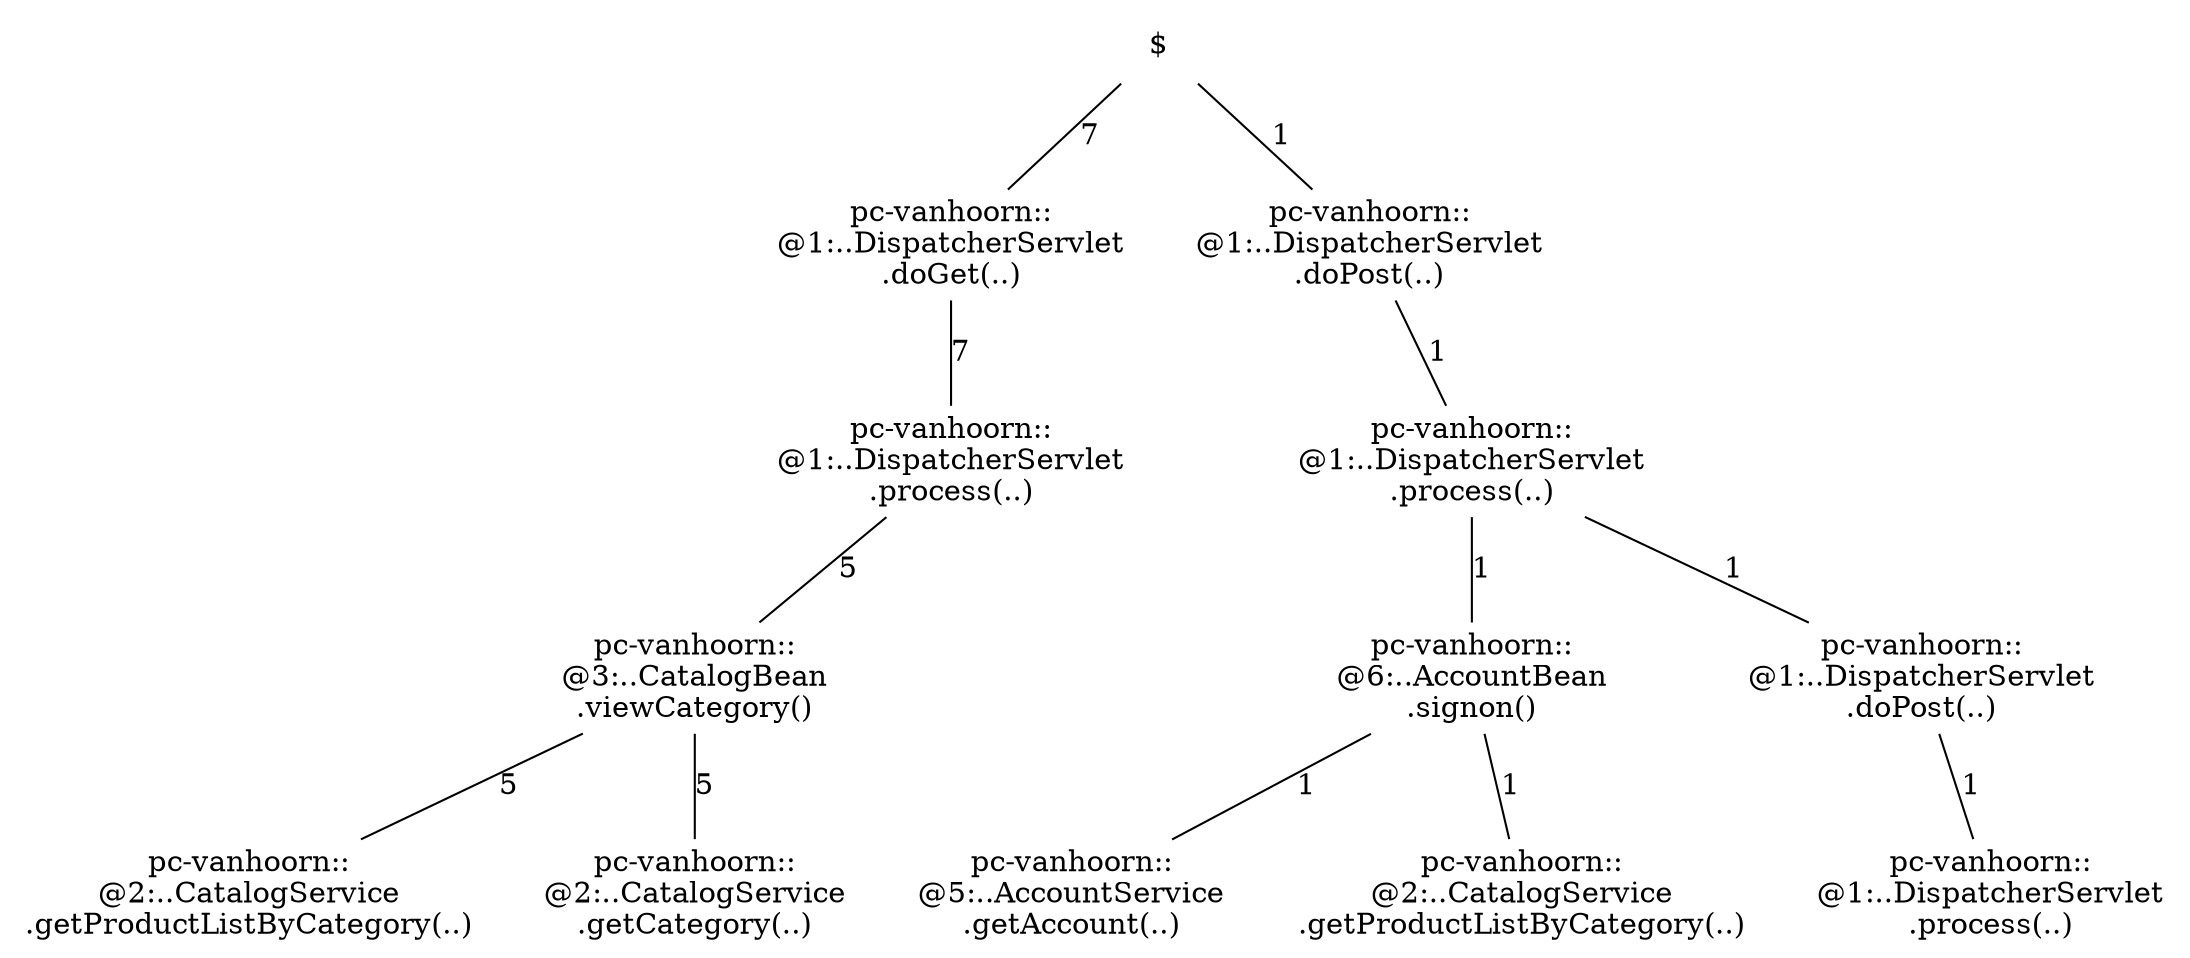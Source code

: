 digraph G {
0[label ="$",shape=none];
1[label ="pc-vanhoorn::\n@1:..DispatcherServlet\n.doGet(..)",shape=none];
2[label ="pc-vanhoorn::\n@1:..DispatcherServlet\n.process(..)",shape=none];
3[label ="pc-vanhoorn::\n@3:..CatalogBean\n.viewCategory()",shape=none];
4[label ="pc-vanhoorn::\n@2:..CatalogService\n.getProductListByCategory(..)",shape=none];
5[label ="pc-vanhoorn::\n@2:..CatalogService\n.getCategory(..)",shape=none];
6[label ="pc-vanhoorn::\n@1:..DispatcherServlet\n.doPost(..)",shape=none];
7[label ="pc-vanhoorn::\n@1:..DispatcherServlet\n.process(..)",shape=none];
8[label ="pc-vanhoorn::\n@6:..AccountBean\n.signon()",shape=none];
9[label ="pc-vanhoorn::\n@5:..AccountService\n.getAccount(..)",shape=none];
10[label ="pc-vanhoorn::\n@2:..CatalogService\n.getProductListByCategory(..)",shape=none];
11[label ="pc-vanhoorn::\n@1:..DispatcherServlet\n.doPost(..)",shape=none];
12[label ="pc-vanhoorn::\n@1:..DispatcherServlet\n.process(..)",shape=none];

0->1[style=solid,arrowhead=none,label="7" ]

1->2[style=solid,arrowhead=none,label="7" ]

2->3[style=solid,arrowhead=none,label="5" ]

3->4[style=solid,arrowhead=none,label="5" ]

3->5[style=solid,arrowhead=none,label="5" ]

0->6[style=solid,arrowhead=none,label="1" ]

6->7[style=solid,arrowhead=none,label="1" ]

7->8[style=solid,arrowhead=none,label="1" ]

8->9[style=solid,arrowhead=none,label="1" ]

8->10[style=solid,arrowhead=none,label="1" ]

7->11[style=solid,arrowhead=none,label="1" ]

11->12[style=solid,arrowhead=none,label="1" ]

}
